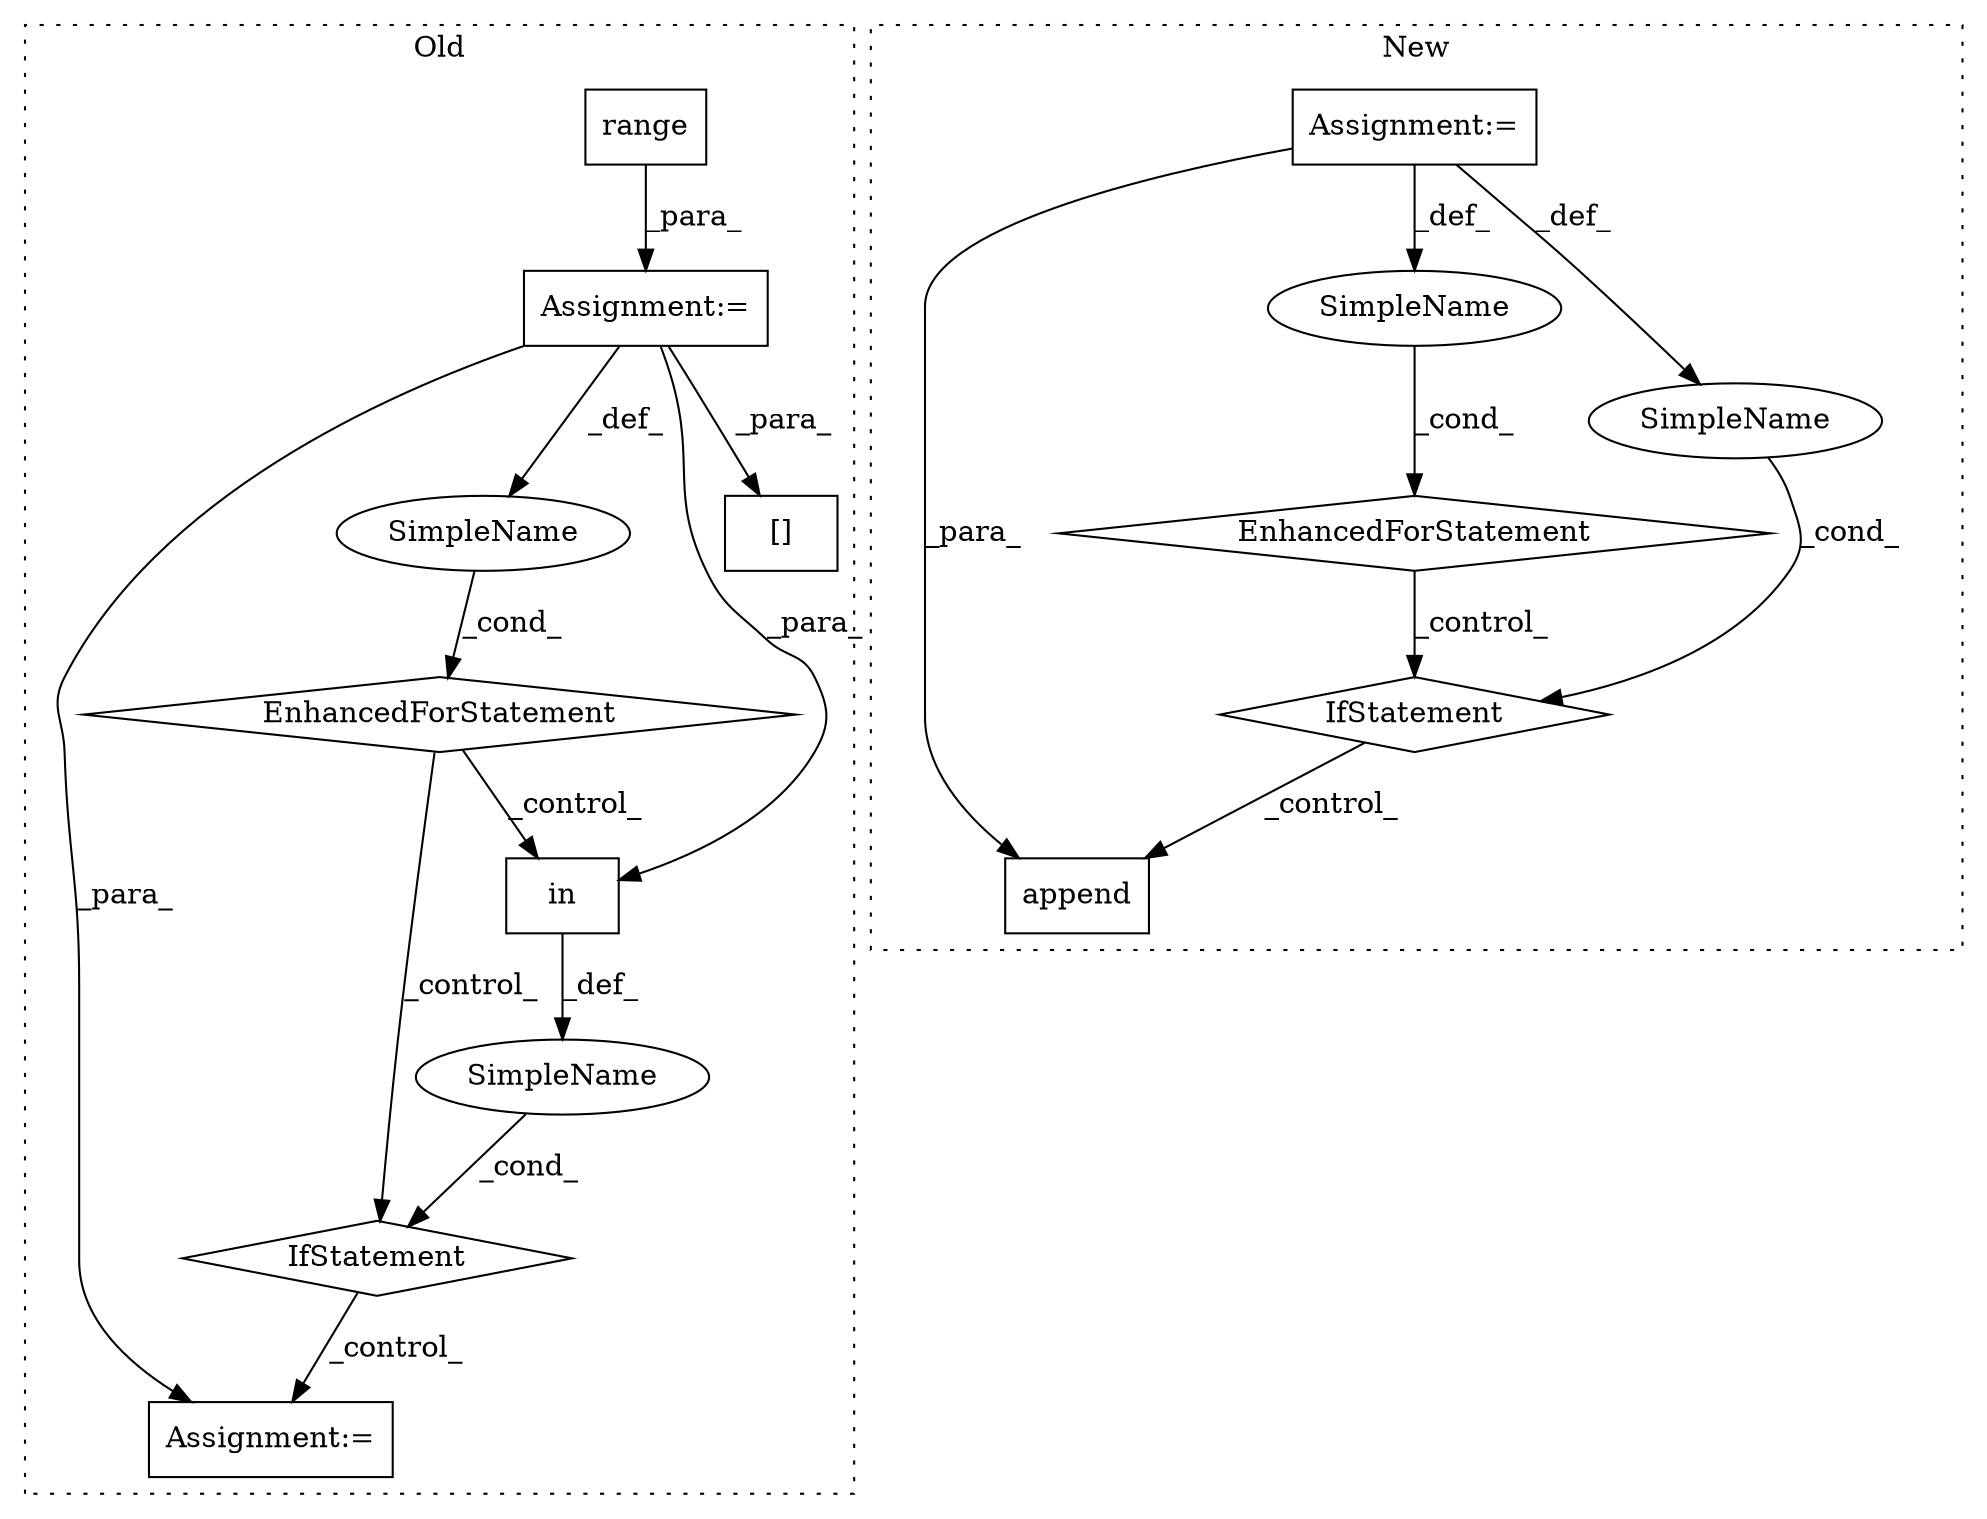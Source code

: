 digraph G {
subgraph cluster0 {
1 [label="in" a="105" s="1902" l="46" shape="box"];
3 [label="IfStatement" a="25" s="1892,1948" l="10,2" shape="diamond"];
4 [label="Assignment:=" a="7" s="2015" l="1" shape="box"];
5 [label="SimpleName" a="42" s="" l="" shape="ellipse"];
9 [label="Assignment:=" a="7" s="1721,1811" l="53,2" shape="box"];
10 [label="SimpleName" a="42" s="1778" l="5" shape="ellipse"];
12 [label="[]" a="2" s="1964,1989" l="12,1" shape="box"];
14 [label="EnhancedForStatement" a="70" s="1721,1811" l="53,2" shape="diamond"];
15 [label="range" a="32" s="1786,1810" l="6,1" shape="box"];
label = "Old";
style="dotted";
}
subgraph cluster1 {
2 [label="append" a="32" s="1982,2048" l="7,1" shape="box"];
6 [label="Assignment:=" a="7" s="1790,1921" l="72,2" shape="box"];
7 [label="EnhancedForStatement" a="70" s="1790,1921" l="72,2" shape="diamond"];
8 [label="SimpleName" a="42" s="1866" l="14" shape="ellipse"];
11 [label="IfStatement" a="25" s="1931,1957" l="4,2" shape="diamond"];
13 [label="SimpleName" a="42" s="" l="" shape="ellipse"];
label = "New";
style="dotted";
}
1 -> 5 [label="_def_"];
3 -> 4 [label="_control_"];
5 -> 3 [label="_cond_"];
6 -> 13 [label="_def_"];
6 -> 8 [label="_def_"];
6 -> 2 [label="_para_"];
7 -> 11 [label="_control_"];
8 -> 7 [label="_cond_"];
9 -> 12 [label="_para_"];
9 -> 4 [label="_para_"];
9 -> 1 [label="_para_"];
9 -> 10 [label="_def_"];
10 -> 14 [label="_cond_"];
11 -> 2 [label="_control_"];
13 -> 11 [label="_cond_"];
14 -> 3 [label="_control_"];
14 -> 1 [label="_control_"];
15 -> 9 [label="_para_"];
}